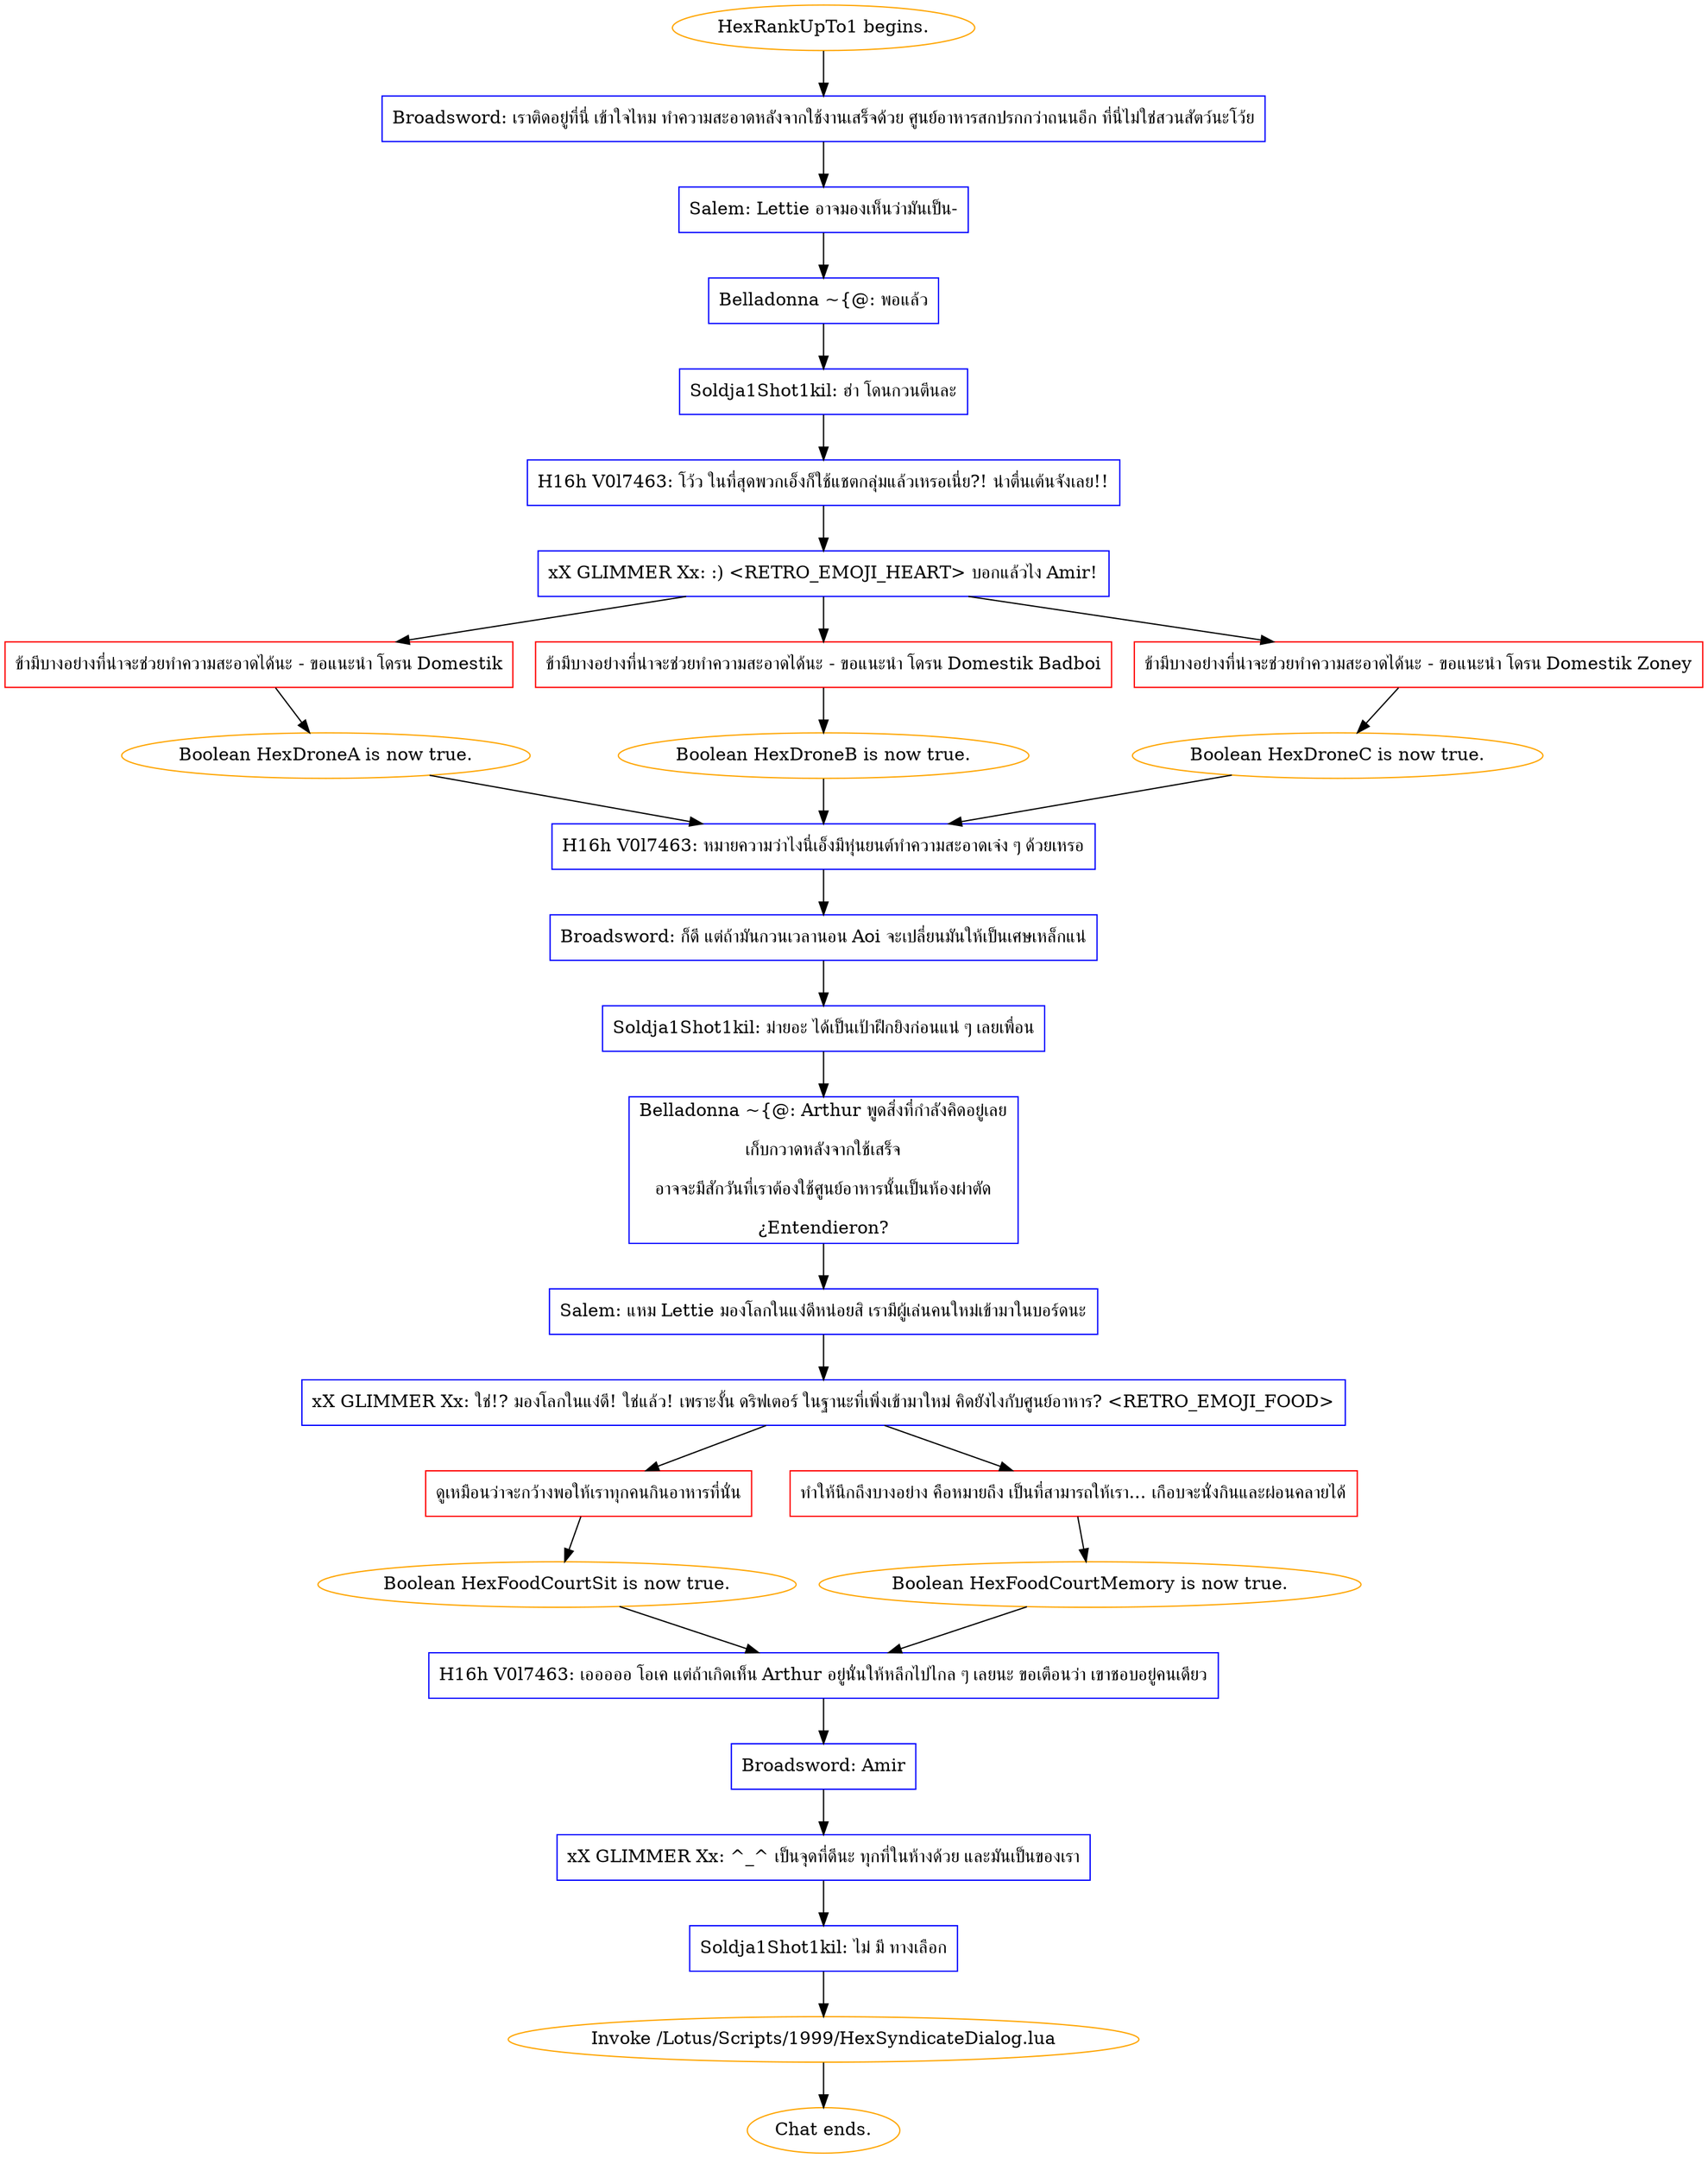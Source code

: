 digraph {
	"HexRankUpTo1 begins." [color=orange];
		"HexRankUpTo1 begins." -> j2794305056;
	j2794305056 [label="Broadsword: เราติดอยู่ที่นี่ เข้าใจไหม ทำความสะอาดหลังจากใช้งานเสร็จด้วย ศูนย์อาหารสกปรกกว่าถนนอีก ที่นี่ไม่ใช่สวนสัตว์นะโว้ย",shape=box,color=blue];
		j2794305056 -> j652974014;
	j652974014 [label="Salem: Lettie อาจมองเห็นว่ามันเป็น-",shape=box,color=blue];
		j652974014 -> j1630447126;
	j1630447126 [label="Belladonna ~{@: พอแล้ว",shape=box,color=blue];
		j1630447126 -> j2475848131;
	j2475848131 [label="Soldja1Shot1kil: ฮ่า โดนกวนตีนละ",shape=box,color=blue];
		j2475848131 -> j4018305850;
	j4018305850 [label="H16h V0l7463: โว้ว ในที่สุดพวกเอ็งก็ใช้แชตกลุ่มแล้วเหรอเนี่ย?! น่าตื่นเต้นจังเลย!!",shape=box,color=blue];
		j4018305850 -> j1707164173;
	j1707164173 [label="xX GLIMMER Xx: :) <RETRO_EMOJI_HEART> บอกแล้วไง Amir!",shape=box,color=blue];
		j1707164173 -> j1327388084;
		j1707164173 -> j3607223168;
		j1707164173 -> j2821353569;
	j1327388084 [label="ข้ามีบางอย่างที่น่าจะช่วยทำความสะอาดได้นะ - ขอแนะนำ โดรน Domestik",shape=box,color=red];
		j1327388084 -> j3904664702;
	j3607223168 [label="ข้ามีบางอย่างที่น่าจะช่วยทำความสะอาดได้นะ - ขอแนะนำ โดรน Domestik Badboi",shape=box,color=red];
		j3607223168 -> j486939890;
	j2821353569 [label="ข้ามีบางอย่างที่น่าจะช่วยทำความสะอาดได้นะ - ขอแนะนำ โดรน Domestik Zoney",shape=box,color=red];
		j2821353569 -> j3398799042;
	j3904664702 [label="Boolean HexDroneA is now true.",color=orange];
		j3904664702 -> j2772872457;
	j486939890 [label="Boolean HexDroneB is now true.",color=orange];
		j486939890 -> j2772872457;
	j3398799042 [label="Boolean HexDroneC is now true.",color=orange];
		j3398799042 -> j2772872457;
	j2772872457 [label="H16h V0l7463: หมายความว่าไงนี่เอ็งมีหุ่นยนต์ทำความสะอาดเจ๋ง ๆ ด้วยเหรอ",shape=box,color=blue];
		j2772872457 -> j2412798987;
	j2412798987 [label="Broadsword: ก็ดี แต่ถ้ามันกวนเวลานอน Aoi จะเปลี่ยนมันให้เป็นเศษเหล็กแน่",shape=box,color=blue];
		j2412798987 -> j833136261;
	j833136261 [label="Soldja1Shot1kil: ม่ายอะ ได้เป็นเป้าฝึกยิงก่อนแน่ ๆ เลยเพื่อน",shape=box,color=blue];
		j833136261 -> j2818280976;
	j2818280976 [label="Belladonna ~{@: Arthur พูดสิ่งที่กำลังคิดอยู่เลย
เก็บกวาดหลังจากใช้เสร็จ
อาจจะมีสักวันที่เราต้องใช้ศูนย์อาหารนั้นเป็นห้องผ่าตัด
¿Entendieron?",shape=box,color=blue];
		j2818280976 -> j4199566294;
	j4199566294 [label="Salem: แหม Lettie มองโลกในแง่ดีหน่อยสิ เรามีผู้เล่นคนใหม่เข้ามาในบอร์ดนะ",shape=box,color=blue];
		j4199566294 -> j573976008;
	j573976008 [label="xX GLIMMER Xx: ใช่!? มองโลกในแง่ดี! ใช่แล้ว! เพราะงั้น ดริฟเตอร์ ในฐานะที่เพิ่งเข้ามาใหม่ คิดยังไงกับศูนย์อาหาร? <RETRO_EMOJI_FOOD>",shape=box,color=blue];
		j573976008 -> j4039519100;
		j573976008 -> j3128774995;
	j4039519100 [label="ดูเหมือนว่าจะกว้างพอให้เราทุกคนกินอาหารที่นั่น",shape=box,color=red];
		j4039519100 -> j362752289;
	j3128774995 [label="ทำให้นึกถึงบางอย่าง คือหมายถึง เป็นที่สามารถให้เรา... เกือบจะนั่งกินและผ่อนคลายได้",shape=box,color=red];
		j3128774995 -> j2517988076;
	j362752289 [label="Boolean HexFoodCourtSit is now true.",color=orange];
		j362752289 -> j492782133;
	j2517988076 [label="Boolean HexFoodCourtMemory is now true.",color=orange];
		j2517988076 -> j492782133;
	j492782133 [label="H16h V0l7463: เอออออ โอเค แต่ถ้าเกิดเห็น Arthur อยู่นั่นให้หลีกไปไกล ๆ เลยนะ ขอเตือนว่า เขาชอบอยู่คนเดียว",shape=box,color=blue];
		j492782133 -> j3281761388;
	j3281761388 [label="Broadsword: Amir",shape=box,color=blue];
		j3281761388 -> j3172278912;
	j3172278912 [label="xX GLIMMER Xx: ^_^ เป็นจุดที่ดีนะ ทุกที่ในห้างด้วย และมันเป็นของเรา",shape=box,color=blue];
		j3172278912 -> j3781894647;
	j3781894647 [label="Soldja1Shot1kil: ไม่ มี ทางเลือก",shape=box,color=blue];
		j3781894647 -> j4049880475;
	j4049880475 [label="Invoke /Lotus/Scripts/1999/HexSyndicateDialog.lua",color=orange];
		j4049880475 -> "Chat ends.";
	"Chat ends." [color=orange];
}